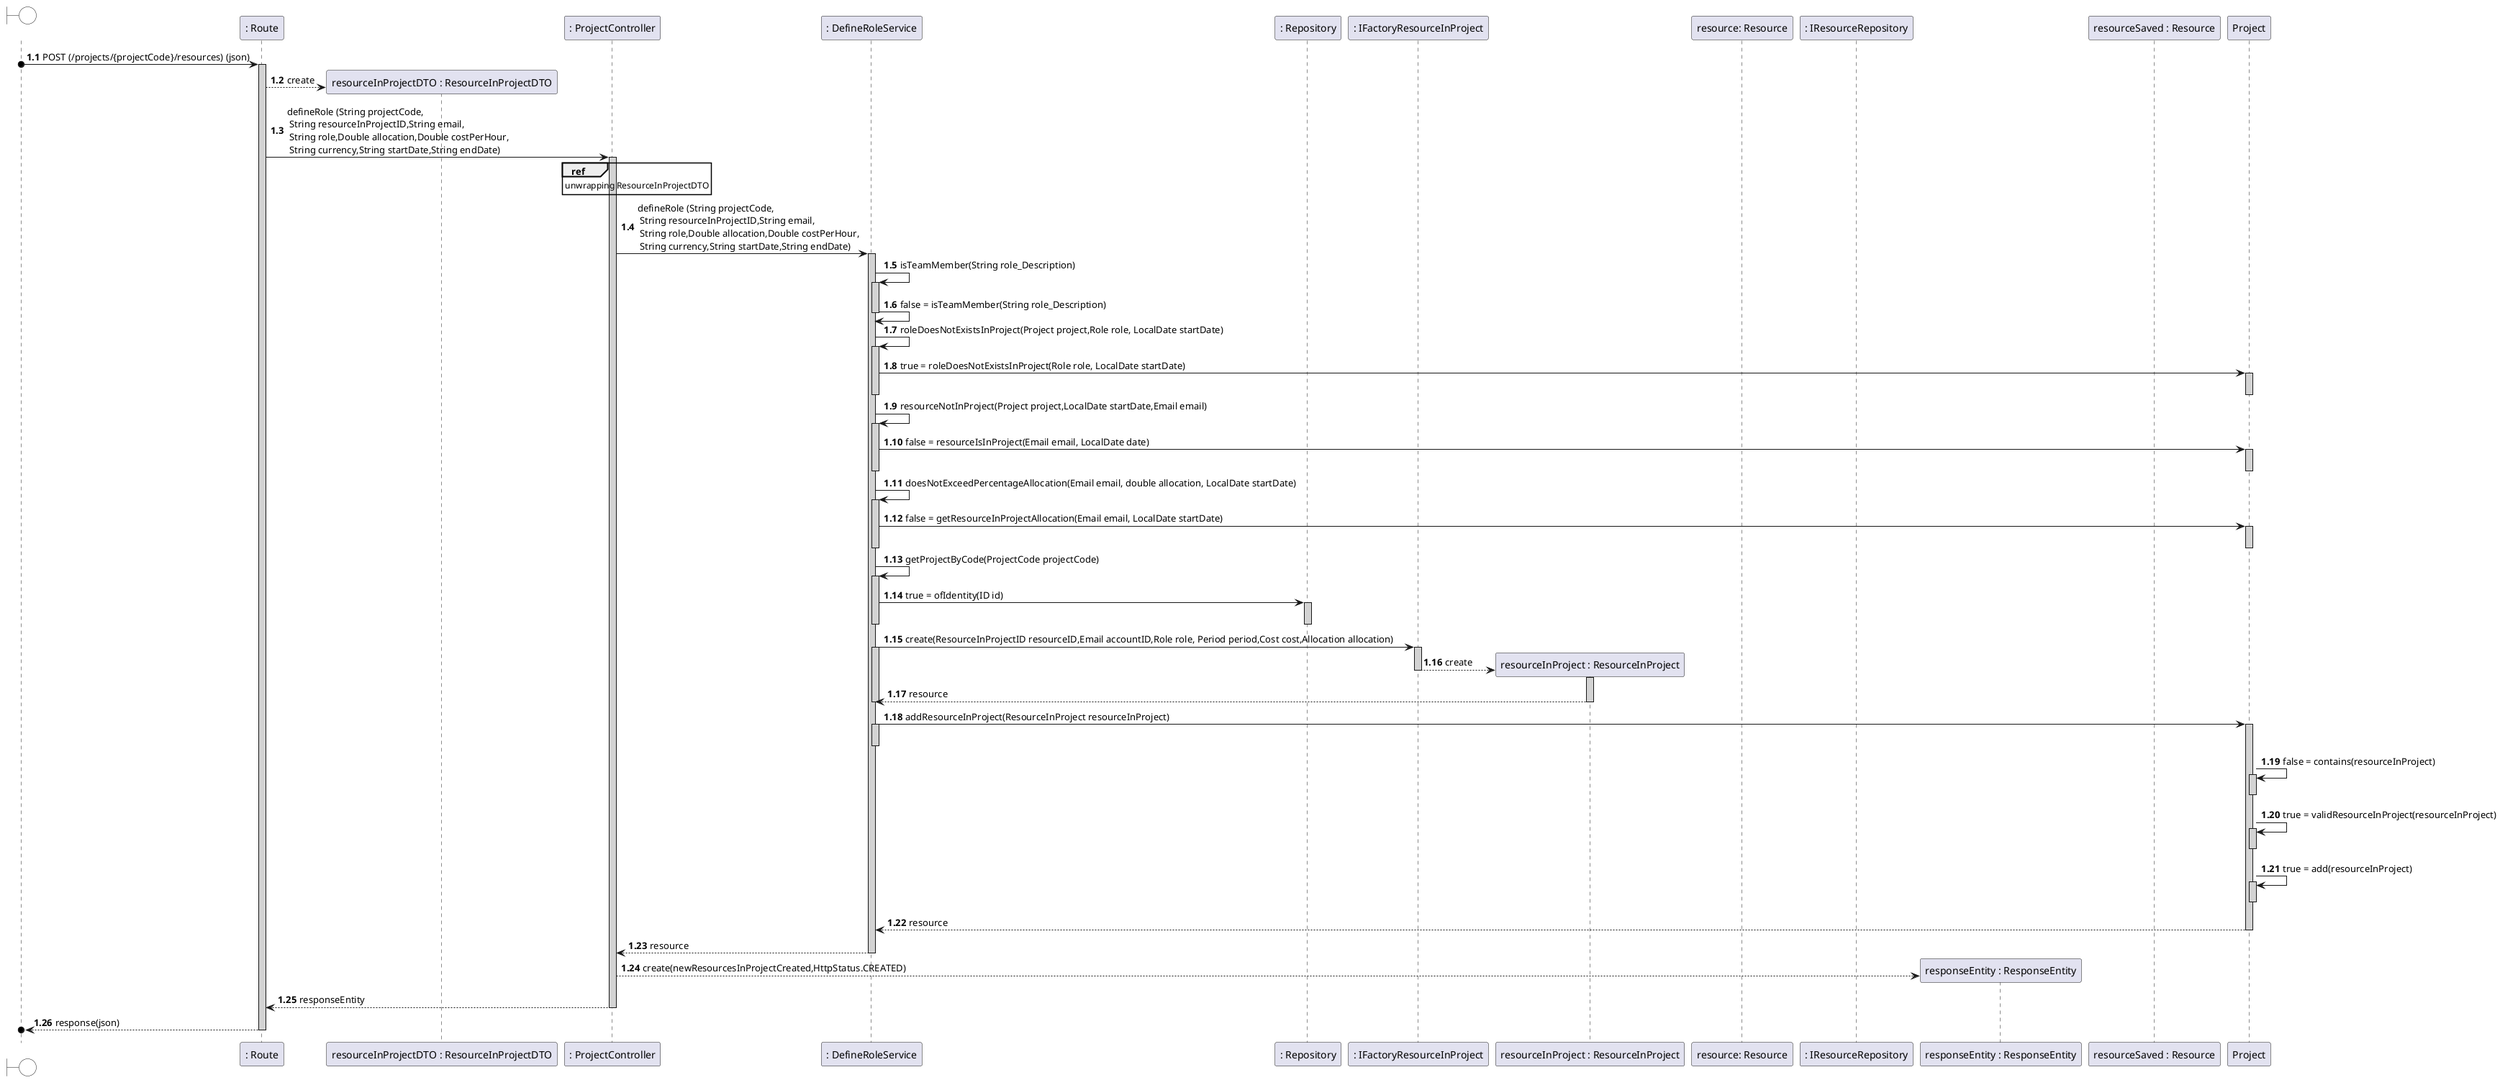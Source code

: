 @startuml

autonumber 1.1

skinparam sequence {
LifeLineBackgroundColor #lightgrey
}
boundary " " #white
participant ": Route" as Route
participant "resourceInProjectDTO : ResourceInProjectDTO" as DTO
participant ": ProjectController" as Controller
participant ": DefineRoleService" as Service
participant ": Repository" as IRepo
participant ": IFactoryResourceInProject" as IFactoryRp


participant "resourceInProject : ResourceInProject" as Resource
participant "resource: Resource" as NewResource
participant ": IResourceRepository" as IRRepo

participant "responseEntity : ResponseEntity" as Response
participant "resourceSaved : Resource" as ResourceSaved


" " o-> Route : POST (/projects/{projectCode}/resources) (json)
activate Route

Route --> DTO ** #b: create

Route -> Controller #b: defineRole (String projectCode,\n String resourceInProjectID,String email,\n String role,Double allocation,Double costPerHour,\n String currency,String startDate,String endDate)
ref over Controller: unwrapping ResourceInProjectDTO

activate Controller

Controller -> Service : defineRole (String projectCode,\n String resourceInProjectID,String email,\n String role,Double allocation,Double costPerHour,\n String currency,String startDate,String endDate)
'isTeamMember
activate Service
Service -> Service : isTeamMember(String role_Description)

activate Service
Service -> Service : false = isTeamMember(String role_Description)

deactivate Service
'Role does not exist in Project
Service -> Service : roleDoesNotExistsInProject(Project project,Role role, LocalDate startDate)

activate Service

Service -> Project : true = roleDoesNotExistsInProject(Role role, LocalDate startDate)
activate Project
deactivate Project

deactivate Service
'Resource not in project
Service -> Service : resourceNotInProject(Project project,LocalDate startDate,Email email)

activate Service

Service -> Project : false = resourceIsInProject(Email email, LocalDate date)
activate Project
deactivate Project

deactivate Service

'Allocation is not higher than 100
Service -> Service : doesNotExceedPercentageAllocation(Email email, double allocation, LocalDate startDate)

activate Service

Service -> Project : false = getResourceInProjectAllocation(Email email, LocalDate startDate)
activate Project
deactivate Project

deactivate Service

'Project exists
Service -> Service :  getProjectByCode(ProjectCode projectCode)
activate Service

Service -> IRepo : true = ofIdentity(ID id)
activate IRepo
deactivate IRepo

deactivate Service


'create resource with role
Service -> IFactoryRp : create(ResourceInProjectID resourceID,Email accountID,Role role, Period period,Cost cost,Allocation allocation)
activate Service
activate IFactoryRp

IFactoryRp --> Resource  ** : create
deactivate IFactoryRp

activate Resource

Resource --> Service : resource
deactivate Resource

deactivate Service

Service -> Project : addResourceInProject(ResourceInProject resourceInProject)
activate Service
activate Project

deactivate Service




Project->Project : false = contains(resourceInProject)
activate Project
deactivate Project
Project->Project :true = validResourceInProject(resourceInProject)
activate Project
deactivate Project
Project->Project : true = add(resourceInProject)
activate Project
deactivate Project
Project-->Service : resource
deactivate Project

Controller <-- Service : resource
deactivate Service
Controller --> Response ** : create(newResourcesInProjectCreated,HttpStatus.CREATED)

Controller --> Route : responseEntity
deactivate Controller

Route -->o " " : response(json)
deactivate Route

@enduml
